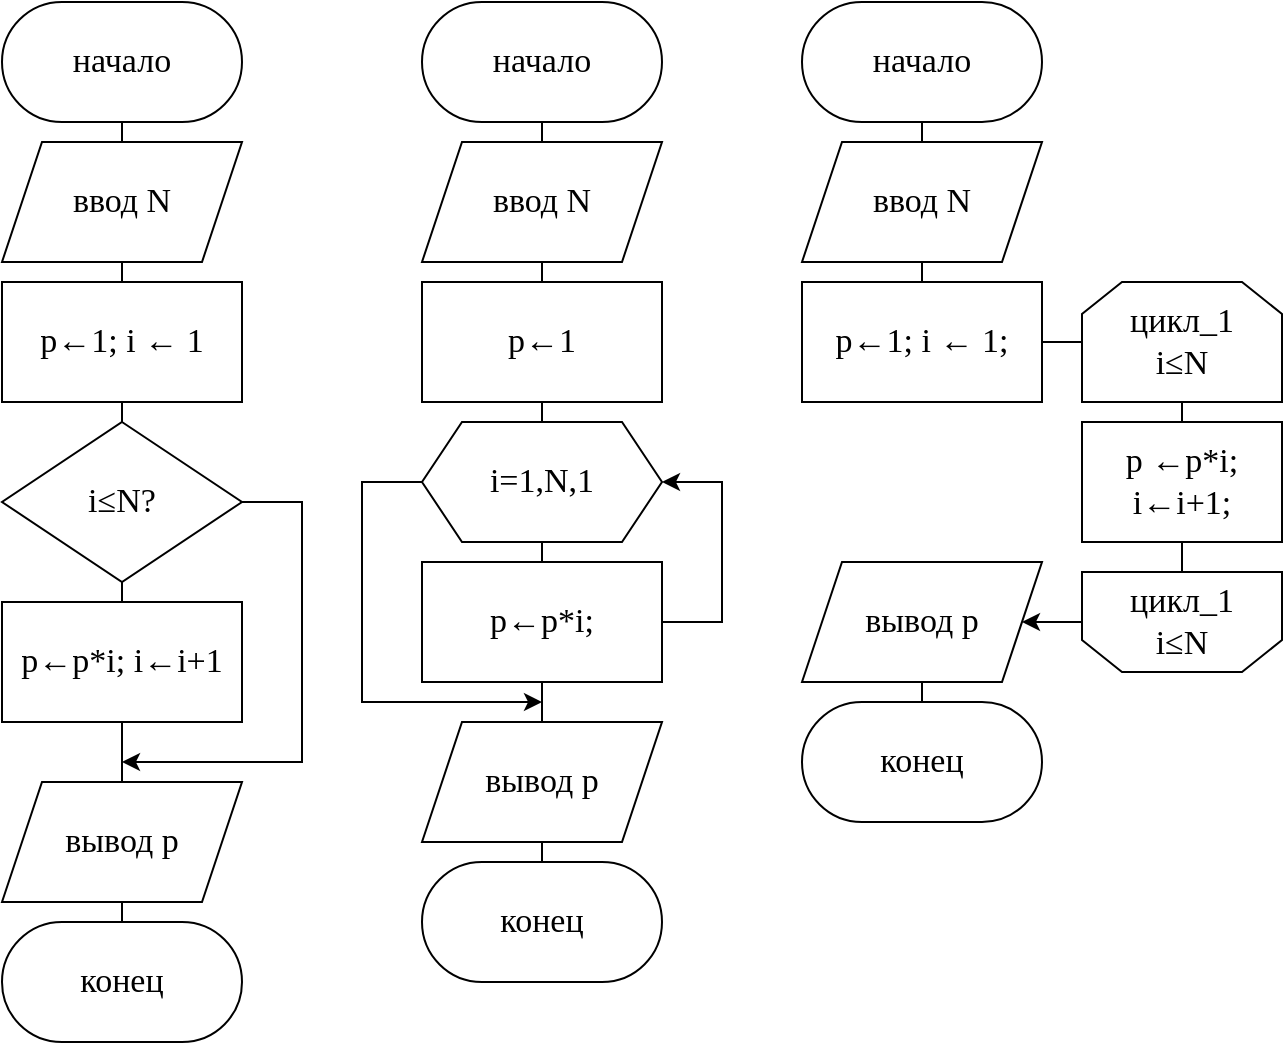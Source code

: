 <mxfile version="21.1.7" type="github">
  <diagram id="C5RBs43oDa-KdzZeNtuy" name="Page-1">
    <mxGraphModel dx="954" dy="533" grid="1" gridSize="10" guides="1" tooltips="1" connect="1" arrows="1" fold="1" page="1" pageScale="1" pageWidth="827" pageHeight="1169" math="0" shadow="0">
      <root>
        <mxCell id="WIyWlLk6GJQsqaUBKTNV-0" />
        <mxCell id="WIyWlLk6GJQsqaUBKTNV-1" parent="WIyWlLk6GJQsqaUBKTNV-0" />
        <mxCell id="HpGM14Y6S8SkIuO0l1AE-0" value="начало" style="rounded=1;whiteSpace=wrap;html=1;fontFamily=Times New Roman;fontSize=17;arcSize=50;" parent="WIyWlLk6GJQsqaUBKTNV-1" vertex="1">
          <mxGeometry x="40" y="20" width="120" height="60" as="geometry" />
        </mxCell>
        <mxCell id="HpGM14Y6S8SkIuO0l1AE-1" value="ввод N" style="shape=parallelogram;perimeter=parallelogramPerimeter;whiteSpace=wrap;html=1;fixedSize=1;fontFamily=Times New Roman;fontSize=17;" parent="WIyWlLk6GJQsqaUBKTNV-1" vertex="1">
          <mxGeometry x="40" y="90" width="120" height="60" as="geometry" />
        </mxCell>
        <mxCell id="HpGM14Y6S8SkIuO0l1AE-2" value="&lt;span style=&quot;font-size: 17px&quot; lang=&quot;EN-US&quot;&gt;p&lt;/span&gt;&lt;span style=&quot;font-size: 17px&quot;&gt;←1; &lt;/span&gt;&lt;span style=&quot;font-size: 17px&quot; lang=&quot;EN-US&quot;&gt;i&lt;/span&gt;&lt;span style=&quot;font-size: 17px&quot;&gt; ← 1&lt;/span&gt;" style="rounded=0;whiteSpace=wrap;html=1;fontFamily=Times New Roman;fontSize=17;" parent="WIyWlLk6GJQsqaUBKTNV-1" vertex="1">
          <mxGeometry x="40" y="160" width="120" height="60" as="geometry" />
        </mxCell>
        <mxCell id="HpGM14Y6S8SkIuO0l1AE-3" value="&lt;span style=&quot;font-size: 17px;&quot; lang=&quot;EN-US&quot;&gt;i&lt;/span&gt;&lt;span style=&quot;font-size: 17px;&quot;&gt;≤&lt;/span&gt;&lt;span style=&quot;font-size: 17px;&quot; lang=&quot;EN-US&quot;&gt;N&lt;/span&gt;?" style="rhombus;whiteSpace=wrap;html=1;fontFamily=Times New Roman;fontSize=17;" parent="WIyWlLk6GJQsqaUBKTNV-1" vertex="1">
          <mxGeometry x="40" y="230" width="120" height="80" as="geometry" />
        </mxCell>
        <mxCell id="HpGM14Y6S8SkIuO0l1AE-4" value="&lt;span style=&quot;font-size: 17px&quot; lang=&quot;EN-US&quot;&gt;p&lt;/span&gt;&lt;span style=&quot;font-size: 17px&quot;&gt;←&lt;/span&gt;&lt;span style=&quot;font-size: 17px&quot; lang=&quot;EN-US&quot;&gt;p&lt;/span&gt;&lt;span style=&quot;font-size: 17px&quot;&gt;*&lt;/span&gt;&lt;span style=&quot;font-size: 17px&quot; lang=&quot;EN-US&quot;&gt;i&lt;/span&gt;&lt;span style=&quot;font-size: 17px&quot;&gt;; &lt;/span&gt;&lt;span style=&quot;font-size: 17px&quot; lang=&quot;EN-US&quot;&gt;i&lt;/span&gt;&lt;span style=&quot;font-size: 17px&quot;&gt;←&lt;/span&gt;&lt;span style=&quot;font-size: 17px&quot; lang=&quot;EN-US&quot;&gt;i&lt;/span&gt;&lt;span style=&quot;font-size: 17px&quot;&gt;+1&lt;/span&gt;" style="rounded=0;whiteSpace=wrap;html=1;fontFamily=Times New Roman;fontSize=17;" parent="WIyWlLk6GJQsqaUBKTNV-1" vertex="1">
          <mxGeometry x="40" y="320" width="120" height="60" as="geometry" />
        </mxCell>
        <mxCell id="HpGM14Y6S8SkIuO0l1AE-5" value="конец" style="rounded=1;whiteSpace=wrap;html=1;fontFamily=Times New Roman;fontSize=17;arcSize=50;" parent="WIyWlLk6GJQsqaUBKTNV-1" vertex="1">
          <mxGeometry x="40" y="480" width="120" height="60" as="geometry" />
        </mxCell>
        <mxCell id="HpGM14Y6S8SkIuO0l1AE-6" value="&lt;span style=&quot;font-size: 17px;&quot;&gt;вывод &lt;/span&gt;&lt;span style=&quot;font-size: 17px;&quot; lang=&quot;EN-US&quot;&gt;p&lt;/span&gt;&lt;span style=&quot;font-size: 17px;&quot;&gt;&lt;/span&gt;" style="shape=parallelogram;perimeter=parallelogramPerimeter;whiteSpace=wrap;html=1;fixedSize=1;fontFamily=Times New Roman;fontSize=17;" parent="WIyWlLk6GJQsqaUBKTNV-1" vertex="1">
          <mxGeometry x="40" y="410" width="120" height="60" as="geometry" />
        </mxCell>
        <mxCell id="HpGM14Y6S8SkIuO0l1AE-8" value="" style="endArrow=none;html=1;entryX=0.5;entryY=1;entryDx=0;entryDy=0;fontFamily=Times New Roman;fontSize=17;" parent="WIyWlLk6GJQsqaUBKTNV-1" source="HpGM14Y6S8SkIuO0l1AE-1" target="HpGM14Y6S8SkIuO0l1AE-0" edge="1">
          <mxGeometry width="50" height="50" relative="1" as="geometry">
            <mxPoint x="240" y="140" as="sourcePoint" />
            <mxPoint x="290" y="90" as="targetPoint" />
          </mxGeometry>
        </mxCell>
        <mxCell id="HpGM14Y6S8SkIuO0l1AE-9" value="" style="endArrow=none;html=1;entryX=0.5;entryY=1;entryDx=0;entryDy=0;exitX=0.5;exitY=0;exitDx=0;exitDy=0;fontFamily=Times New Roman;fontSize=17;" parent="WIyWlLk6GJQsqaUBKTNV-1" source="HpGM14Y6S8SkIuO0l1AE-2" target="HpGM14Y6S8SkIuO0l1AE-1" edge="1">
          <mxGeometry width="50" height="50" relative="1" as="geometry">
            <mxPoint x="110" y="110" as="sourcePoint" />
            <mxPoint x="110" y="90" as="targetPoint" />
          </mxGeometry>
        </mxCell>
        <mxCell id="HpGM14Y6S8SkIuO0l1AE-10" value="" style="endArrow=none;html=1;exitX=0.5;exitY=0;exitDx=0;exitDy=0;entryX=0.5;entryY=1;entryDx=0;entryDy=0;fontFamily=Times New Roman;fontSize=17;" parent="WIyWlLk6GJQsqaUBKTNV-1" source="HpGM14Y6S8SkIuO0l1AE-3" target="HpGM14Y6S8SkIuO0l1AE-2" edge="1">
          <mxGeometry width="50" height="50" relative="1" as="geometry">
            <mxPoint x="120" y="120" as="sourcePoint" />
            <mxPoint x="100" y="240" as="targetPoint" />
          </mxGeometry>
        </mxCell>
        <mxCell id="HpGM14Y6S8SkIuO0l1AE-11" value="" style="endArrow=none;html=1;exitX=0.5;exitY=0;exitDx=0;exitDy=0;fontFamily=Times New Roman;fontSize=17;" parent="WIyWlLk6GJQsqaUBKTNV-1" source="HpGM14Y6S8SkIuO0l1AE-4" target="HpGM14Y6S8SkIuO0l1AE-3" edge="1">
          <mxGeometry width="50" height="50" relative="1" as="geometry">
            <mxPoint x="130" y="130" as="sourcePoint" />
            <mxPoint x="130" y="110" as="targetPoint" />
          </mxGeometry>
        </mxCell>
        <mxCell id="HpGM14Y6S8SkIuO0l1AE-12" value="" style="endArrow=none;html=1;fontFamily=Times New Roman;fontSize=17;" parent="WIyWlLk6GJQsqaUBKTNV-1" source="HpGM14Y6S8SkIuO0l1AE-6" target="HpGM14Y6S8SkIuO0l1AE-4" edge="1">
          <mxGeometry width="50" height="50" relative="1" as="geometry">
            <mxPoint x="140" y="140" as="sourcePoint" />
            <mxPoint x="140" y="120" as="targetPoint" />
          </mxGeometry>
        </mxCell>
        <mxCell id="HpGM14Y6S8SkIuO0l1AE-13" value="" style="endArrow=none;html=1;fontFamily=Times New Roman;fontSize=17;" parent="WIyWlLk6GJQsqaUBKTNV-1" source="HpGM14Y6S8SkIuO0l1AE-5" target="HpGM14Y6S8SkIuO0l1AE-6" edge="1">
          <mxGeometry width="50" height="50" relative="1" as="geometry">
            <mxPoint x="150" y="150" as="sourcePoint" />
            <mxPoint x="150" y="130" as="targetPoint" />
          </mxGeometry>
        </mxCell>
        <mxCell id="HpGM14Y6S8SkIuO0l1AE-14" value="" style="endArrow=classic;html=1;exitX=1;exitY=0.5;exitDx=0;exitDy=0;rounded=0;fontFamily=Times New Roman;fontSize=17;" parent="WIyWlLk6GJQsqaUBKTNV-1" source="HpGM14Y6S8SkIuO0l1AE-3" edge="1">
          <mxGeometry width="50" height="50" relative="1" as="geometry">
            <mxPoint x="240" y="290" as="sourcePoint" />
            <mxPoint x="100" y="400" as="targetPoint" />
            <Array as="points">
              <mxPoint x="190" y="270" />
              <mxPoint x="190" y="400" />
            </Array>
          </mxGeometry>
        </mxCell>
        <mxCell id="HpGM14Y6S8SkIuO0l1AE-15" value="начало" style="rounded=1;whiteSpace=wrap;html=1;fontFamily=Times New Roman;fontSize=17;arcSize=50;" parent="WIyWlLk6GJQsqaUBKTNV-1" vertex="1">
          <mxGeometry x="250" y="20" width="120" height="60" as="geometry" />
        </mxCell>
        <mxCell id="HpGM14Y6S8SkIuO0l1AE-16" value="ввод N" style="shape=parallelogram;perimeter=parallelogramPerimeter;whiteSpace=wrap;html=1;fixedSize=1;fontFamily=Times New Roman;fontSize=17;" parent="WIyWlLk6GJQsqaUBKTNV-1" vertex="1">
          <mxGeometry x="250" y="90" width="120" height="60" as="geometry" />
        </mxCell>
        <mxCell id="HpGM14Y6S8SkIuO0l1AE-17" value="&lt;span style=&quot;font-size: 17px&quot; lang=&quot;EN-US&quot;&gt;p&lt;/span&gt;&lt;span style=&quot;font-size: 17px&quot;&gt;←1&lt;/span&gt;&lt;span style=&quot;font-size: 17px&quot; lang=&quot;EN-US&quot;&gt;&lt;/span&gt;&lt;span style=&quot;font-size: 17px&quot;&gt;&lt;br&gt;&lt;/span&gt;" style="rounded=0;whiteSpace=wrap;html=1;fontFamily=Times New Roman;fontSize=17;" parent="WIyWlLk6GJQsqaUBKTNV-1" vertex="1">
          <mxGeometry x="250" y="160" width="120" height="60" as="geometry" />
        </mxCell>
        <mxCell id="HpGM14Y6S8SkIuO0l1AE-19" value="&lt;span style=&quot;font-size: 17px&quot; lang=&quot;EN-US&quot;&gt;p&lt;/span&gt;&lt;span style=&quot;font-size: 17px&quot;&gt;←&lt;/span&gt;&lt;span style=&quot;font-size: 17px&quot; lang=&quot;EN-US&quot;&gt;p&lt;/span&gt;&lt;span style=&quot;font-size: 17px&quot;&gt;*&lt;/span&gt;&lt;span style=&quot;font-size: 17px&quot; lang=&quot;EN-US&quot;&gt;i&lt;/span&gt;&lt;span style=&quot;font-size: 17px&quot;&gt;;&lt;/span&gt;&lt;span style=&quot;font-size: 17px&quot; lang=&quot;EN-US&quot;&gt;&lt;/span&gt;&lt;span style=&quot;font-size: 17px&quot;&gt;&lt;/span&gt;&lt;span style=&quot;font-size: 17px&quot; lang=&quot;EN-US&quot;&gt;&lt;/span&gt;" style="rounded=0;whiteSpace=wrap;html=1;fontFamily=Times New Roman;fontSize=17;" parent="WIyWlLk6GJQsqaUBKTNV-1" vertex="1">
          <mxGeometry x="250" y="300" width="120" height="60" as="geometry" />
        </mxCell>
        <mxCell id="HpGM14Y6S8SkIuO0l1AE-20" value="конец" style="rounded=1;whiteSpace=wrap;html=1;fontFamily=Times New Roman;fontSize=17;arcSize=50;" parent="WIyWlLk6GJQsqaUBKTNV-1" vertex="1">
          <mxGeometry x="250" y="450" width="120" height="60" as="geometry" />
        </mxCell>
        <mxCell id="HpGM14Y6S8SkIuO0l1AE-21" value="&lt;span style=&quot;font-size: 17px;&quot;&gt;вывод &lt;/span&gt;&lt;span style=&quot;font-size: 17px;&quot; lang=&quot;EN-US&quot;&gt;p&lt;/span&gt;&lt;span style=&quot;font-size: 17px;&quot;&gt;&lt;/span&gt;" style="shape=parallelogram;perimeter=parallelogramPerimeter;whiteSpace=wrap;html=1;fixedSize=1;fontFamily=Times New Roman;fontSize=17;" parent="WIyWlLk6GJQsqaUBKTNV-1" vertex="1">
          <mxGeometry x="250" y="380" width="120" height="60" as="geometry" />
        </mxCell>
        <mxCell id="HpGM14Y6S8SkIuO0l1AE-22" value="" style="endArrow=none;html=1;entryX=0.5;entryY=1;entryDx=0;entryDy=0;fontFamily=Times New Roman;fontSize=17;" parent="WIyWlLk6GJQsqaUBKTNV-1" source="HpGM14Y6S8SkIuO0l1AE-16" target="HpGM14Y6S8SkIuO0l1AE-15" edge="1">
          <mxGeometry width="50" height="50" relative="1" as="geometry">
            <mxPoint x="450" y="140" as="sourcePoint" />
            <mxPoint x="500" y="90" as="targetPoint" />
          </mxGeometry>
        </mxCell>
        <mxCell id="HpGM14Y6S8SkIuO0l1AE-23" value="" style="endArrow=none;html=1;entryX=0.5;entryY=1;entryDx=0;entryDy=0;exitX=0.5;exitY=0;exitDx=0;exitDy=0;fontFamily=Times New Roman;fontSize=17;" parent="WIyWlLk6GJQsqaUBKTNV-1" source="HpGM14Y6S8SkIuO0l1AE-17" target="HpGM14Y6S8SkIuO0l1AE-16" edge="1">
          <mxGeometry width="50" height="50" relative="1" as="geometry">
            <mxPoint x="320" y="110" as="sourcePoint" />
            <mxPoint x="320" y="90" as="targetPoint" />
          </mxGeometry>
        </mxCell>
        <mxCell id="HpGM14Y6S8SkIuO0l1AE-24" value="" style="endArrow=none;html=1;exitX=0.5;exitY=0;exitDx=0;exitDy=0;entryX=0.5;entryY=1;entryDx=0;entryDy=0;fontFamily=Times New Roman;fontSize=17;" parent="WIyWlLk6GJQsqaUBKTNV-1" target="HpGM14Y6S8SkIuO0l1AE-17" edge="1">
          <mxGeometry width="50" height="50" relative="1" as="geometry">
            <mxPoint x="310.0" y="230" as="sourcePoint" />
            <mxPoint x="310" y="240" as="targetPoint" />
          </mxGeometry>
        </mxCell>
        <mxCell id="HpGM14Y6S8SkIuO0l1AE-25" value="" style="endArrow=none;html=1;exitX=0.5;exitY=0;exitDx=0;exitDy=0;fontFamily=Times New Roman;fontSize=17;entryX=0.5;entryY=1;entryDx=0;entryDy=0;" parent="WIyWlLk6GJQsqaUBKTNV-1" source="HpGM14Y6S8SkIuO0l1AE-19" target="HpGM14Y6S8SkIuO0l1AE-29" edge="1">
          <mxGeometry width="50" height="50" relative="1" as="geometry">
            <mxPoint x="340" y="130" as="sourcePoint" />
            <mxPoint x="310.0" y="310" as="targetPoint" />
          </mxGeometry>
        </mxCell>
        <mxCell id="HpGM14Y6S8SkIuO0l1AE-26" value="" style="endArrow=none;html=1;fontFamily=Times New Roman;fontSize=17;" parent="WIyWlLk6GJQsqaUBKTNV-1" source="HpGM14Y6S8SkIuO0l1AE-21" target="HpGM14Y6S8SkIuO0l1AE-19" edge="1">
          <mxGeometry width="50" height="50" relative="1" as="geometry">
            <mxPoint x="350" y="140" as="sourcePoint" />
            <mxPoint x="350" y="120" as="targetPoint" />
          </mxGeometry>
        </mxCell>
        <mxCell id="HpGM14Y6S8SkIuO0l1AE-27" value="" style="endArrow=none;html=1;fontFamily=Times New Roman;fontSize=17;" parent="WIyWlLk6GJQsqaUBKTNV-1" source="HpGM14Y6S8SkIuO0l1AE-20" target="HpGM14Y6S8SkIuO0l1AE-21" edge="1">
          <mxGeometry width="50" height="50" relative="1" as="geometry">
            <mxPoint x="360" y="150" as="sourcePoint" />
            <mxPoint x="360" y="130" as="targetPoint" />
          </mxGeometry>
        </mxCell>
        <mxCell id="HpGM14Y6S8SkIuO0l1AE-28" value="" style="endArrow=classic;html=1;exitX=1;exitY=0.5;exitDx=0;exitDy=0;rounded=0;fontFamily=Times New Roman;fontSize=17;entryX=1;entryY=0.5;entryDx=0;entryDy=0;" parent="WIyWlLk6GJQsqaUBKTNV-1" source="HpGM14Y6S8SkIuO0l1AE-19" target="HpGM14Y6S8SkIuO0l1AE-29" edge="1">
          <mxGeometry width="50" height="50" relative="1" as="geometry">
            <mxPoint x="370.0" y="270" as="sourcePoint" />
            <mxPoint x="310" y="370" as="targetPoint" />
            <Array as="points">
              <mxPoint x="400" y="330" />
              <mxPoint x="400" y="260" />
            </Array>
          </mxGeometry>
        </mxCell>
        <mxCell id="HpGM14Y6S8SkIuO0l1AE-29" value="i=1,N,1" style="shape=hexagon;perimeter=hexagonPerimeter2;whiteSpace=wrap;html=1;fixedSize=1;fontFamily=Times New Roman;fontSize=17;" parent="WIyWlLk6GJQsqaUBKTNV-1" vertex="1">
          <mxGeometry x="250" y="230" width="120" height="60" as="geometry" />
        </mxCell>
        <mxCell id="HpGM14Y6S8SkIuO0l1AE-33" value="" style="endArrow=classic;html=1;fontFamily=Times New Roman;fontSize=17;exitX=0;exitY=0.5;exitDx=0;exitDy=0;rounded=0;" parent="WIyWlLk6GJQsqaUBKTNV-1" source="HpGM14Y6S8SkIuO0l1AE-29" edge="1">
          <mxGeometry width="50" height="50" relative="1" as="geometry">
            <mxPoint x="200" y="380" as="sourcePoint" />
            <mxPoint x="310" y="370" as="targetPoint" />
            <Array as="points">
              <mxPoint x="220" y="260" />
              <mxPoint x="220" y="370" />
            </Array>
          </mxGeometry>
        </mxCell>
        <mxCell id="HpGM14Y6S8SkIuO0l1AE-34" value="начало" style="rounded=1;whiteSpace=wrap;html=1;fontFamily=Times New Roman;fontSize=17;arcSize=50;" parent="WIyWlLk6GJQsqaUBKTNV-1" vertex="1">
          <mxGeometry x="440" y="20" width="120" height="60" as="geometry" />
        </mxCell>
        <mxCell id="HpGM14Y6S8SkIuO0l1AE-35" value="ввод N" style="shape=parallelogram;perimeter=parallelogramPerimeter;whiteSpace=wrap;html=1;fixedSize=1;fontFamily=Times New Roman;fontSize=17;" parent="WIyWlLk6GJQsqaUBKTNV-1" vertex="1">
          <mxGeometry x="440" y="90" width="120" height="60" as="geometry" />
        </mxCell>
        <mxCell id="HpGM14Y6S8SkIuO0l1AE-36" value="&lt;span style=&quot;font-size: 17px;&quot; lang=&quot;EN-US&quot;&gt;p&lt;/span&gt;&lt;span style=&quot;font-size: 17px;&quot;&gt;←1; &lt;/span&gt;&lt;span style=&quot;font-size: 17px;&quot; lang=&quot;EN-US&quot;&gt;i&lt;/span&gt;&lt;span style=&quot;font-size: 17px;&quot;&gt; ← 1;&lt;/span&gt;" style="rounded=0;whiteSpace=wrap;html=1;fontFamily=Times New Roman;fontSize=17;" parent="WIyWlLk6GJQsqaUBKTNV-1" vertex="1">
          <mxGeometry x="440" y="160" width="120" height="60" as="geometry" />
        </mxCell>
        <mxCell id="HpGM14Y6S8SkIuO0l1AE-38" value="&lt;span style=&quot;font-size: 17px;&quot; lang=&quot;EN-US&quot;&gt;p&lt;/span&gt;&lt;span style=&quot;font-size: 17px;&quot;&gt; ←&lt;/span&gt;&lt;span style=&quot;font-size: 17px;&quot; lang=&quot;EN-US&quot;&gt;p&lt;/span&gt;&lt;span style=&quot;font-size: 17px;&quot;&gt;*&lt;/span&gt;&lt;span style=&quot;font-size: 17px;&quot; lang=&quot;EN-US&quot;&gt;i&lt;/span&gt;&lt;span style=&quot;font-size: 17px;&quot;&gt;; &lt;/span&gt;&lt;span style=&quot;font-size: 17px;&quot; lang=&quot;EN-US&quot;&gt;i&lt;/span&gt;&lt;span style=&quot;font-size: 17px;&quot;&gt;←&lt;/span&gt;&lt;span style=&quot;font-size: 17px;&quot; lang=&quot;EN-US&quot;&gt;i&lt;/span&gt;&lt;span style=&quot;font-size: 17px;&quot;&gt;+1;&lt;/span&gt;" style="rounded=0;whiteSpace=wrap;html=1;fontFamily=Times New Roman;fontSize=17;" parent="WIyWlLk6GJQsqaUBKTNV-1" vertex="1">
          <mxGeometry x="580" y="230" width="100" height="60" as="geometry" />
        </mxCell>
        <mxCell id="HpGM14Y6S8SkIuO0l1AE-39" value="конец" style="rounded=1;whiteSpace=wrap;html=1;fontFamily=Times New Roman;fontSize=17;arcSize=50;" parent="WIyWlLk6GJQsqaUBKTNV-1" vertex="1">
          <mxGeometry x="440" y="370" width="120" height="60" as="geometry" />
        </mxCell>
        <mxCell id="HpGM14Y6S8SkIuO0l1AE-40" value="&lt;span style=&quot;font-size: 17px;&quot;&gt;вывод &lt;/span&gt;&lt;span style=&quot;font-size: 17px;&quot; lang=&quot;EN-US&quot;&gt;p&lt;/span&gt;&lt;span style=&quot;font-size: 17px;&quot;&gt;&lt;/span&gt;" style="shape=parallelogram;perimeter=parallelogramPerimeter;whiteSpace=wrap;html=1;fixedSize=1;fontFamily=Times New Roman;fontSize=17;" parent="WIyWlLk6GJQsqaUBKTNV-1" vertex="1">
          <mxGeometry x="440" y="300" width="120" height="60" as="geometry" />
        </mxCell>
        <mxCell id="HpGM14Y6S8SkIuO0l1AE-41" value="" style="endArrow=none;html=1;entryX=0.5;entryY=1;entryDx=0;entryDy=0;fontFamily=Times New Roman;fontSize=17;" parent="WIyWlLk6GJQsqaUBKTNV-1" source="HpGM14Y6S8SkIuO0l1AE-35" target="HpGM14Y6S8SkIuO0l1AE-34" edge="1">
          <mxGeometry width="50" height="50" relative="1" as="geometry">
            <mxPoint x="640" y="140" as="sourcePoint" />
            <mxPoint x="690" y="90" as="targetPoint" />
          </mxGeometry>
        </mxCell>
        <mxCell id="HpGM14Y6S8SkIuO0l1AE-42" value="" style="endArrow=none;html=1;entryX=0.5;entryY=1;entryDx=0;entryDy=0;exitX=0.5;exitY=0;exitDx=0;exitDy=0;fontFamily=Times New Roman;fontSize=17;" parent="WIyWlLk6GJQsqaUBKTNV-1" source="HpGM14Y6S8SkIuO0l1AE-36" target="HpGM14Y6S8SkIuO0l1AE-35" edge="1">
          <mxGeometry width="50" height="50" relative="1" as="geometry">
            <mxPoint x="510" y="110" as="sourcePoint" />
            <mxPoint x="510" y="90" as="targetPoint" />
          </mxGeometry>
        </mxCell>
        <mxCell id="HpGM14Y6S8SkIuO0l1AE-43" value="" style="endArrow=none;html=1;fontFamily=Times New Roman;fontSize=17;entryX=1;entryY=0.5;entryDx=0;entryDy=0;" parent="WIyWlLk6GJQsqaUBKTNV-1" target="HpGM14Y6S8SkIuO0l1AE-36" edge="1">
          <mxGeometry width="50" height="50" relative="1" as="geometry">
            <mxPoint x="598" y="190" as="sourcePoint" />
            <mxPoint x="560" y="270" as="targetPoint" />
          </mxGeometry>
        </mxCell>
        <mxCell id="HpGM14Y6S8SkIuO0l1AE-44" value="" style="endArrow=none;html=1;exitX=0.5;exitY=0;exitDx=0;exitDy=0;fontFamily=Times New Roman;fontSize=17;entryX=0.5;entryY=1;entryDx=0;entryDy=0;" parent="WIyWlLk6GJQsqaUBKTNV-1" source="HpGM14Y6S8SkIuO0l1AE-38" target="HpGM14Y6S8SkIuO0l1AE-48" edge="1">
          <mxGeometry width="50" height="50" relative="1" as="geometry">
            <mxPoint x="530" y="130" as="sourcePoint" />
            <mxPoint x="500.0" y="310" as="targetPoint" />
          </mxGeometry>
        </mxCell>
        <mxCell id="HpGM14Y6S8SkIuO0l1AE-46" value="" style="endArrow=none;html=1;fontFamily=Times New Roman;fontSize=17;" parent="WIyWlLk6GJQsqaUBKTNV-1" source="HpGM14Y6S8SkIuO0l1AE-39" target="HpGM14Y6S8SkIuO0l1AE-40" edge="1">
          <mxGeometry width="50" height="50" relative="1" as="geometry">
            <mxPoint x="550" y="150" as="sourcePoint" />
            <mxPoint x="550" y="130" as="targetPoint" />
          </mxGeometry>
        </mxCell>
        <mxCell id="HpGM14Y6S8SkIuO0l1AE-48" value="&lt;div&gt;цикл_1&lt;/div&gt;&lt;div&gt;&lt;span style=&quot;font-size: 17px&quot; lang=&quot;EN-US&quot;&gt;i&lt;/span&gt;&lt;span style=&quot;font-size: 17px&quot;&gt;≤&lt;/span&gt;&lt;span style=&quot;font-size: 17px&quot; lang=&quot;EN-US&quot;&gt;N&lt;/span&gt;&lt;/div&gt;" style="shape=loopLimit;whiteSpace=wrap;html=1;fontFamily=Times New Roman;fontSize=17;" parent="WIyWlLk6GJQsqaUBKTNV-1" vertex="1">
          <mxGeometry x="580" y="160" width="100" height="60" as="geometry" />
        </mxCell>
        <mxCell id="HpGM14Y6S8SkIuO0l1AE-49" value="&lt;div&gt;цикл_1&lt;/div&gt;&lt;div&gt;&lt;span style=&quot;font-size: 17px&quot; lang=&quot;EN-US&quot;&gt;i&lt;/span&gt;&lt;span style=&quot;font-size: 17px&quot;&gt;≤&lt;/span&gt;&lt;span style=&quot;font-size: 17px&quot; lang=&quot;EN-US&quot;&gt;N&lt;/span&gt;&lt;/div&gt;" style="shape=loopLimit;whiteSpace=wrap;html=1;fontFamily=Times New Roman;fontSize=17;direction=west;" parent="WIyWlLk6GJQsqaUBKTNV-1" vertex="1">
          <mxGeometry x="580" y="305" width="100" height="50" as="geometry" />
        </mxCell>
        <mxCell id="HpGM14Y6S8SkIuO0l1AE-50" value="" style="endArrow=none;html=1;fontFamily=Times New Roman;fontSize=17;entryX=0.5;entryY=1;entryDx=0;entryDy=0;" parent="WIyWlLk6GJQsqaUBKTNV-1" source="HpGM14Y6S8SkIuO0l1AE-49" target="HpGM14Y6S8SkIuO0l1AE-38" edge="1">
          <mxGeometry width="50" height="50" relative="1" as="geometry">
            <mxPoint x="700" y="330" as="sourcePoint" />
            <mxPoint x="750" y="280" as="targetPoint" />
          </mxGeometry>
        </mxCell>
        <mxCell id="HpGM14Y6S8SkIuO0l1AE-52" value="" style="endArrow=classic;html=1;fontFamily=Times New Roman;fontSize=17;exitX=1;exitY=0.5;exitDx=0;exitDy=0;" parent="WIyWlLk6GJQsqaUBKTNV-1" source="HpGM14Y6S8SkIuO0l1AE-49" target="HpGM14Y6S8SkIuO0l1AE-40" edge="1">
          <mxGeometry width="50" height="50" relative="1" as="geometry">
            <mxPoint x="610" y="440" as="sourcePoint" />
            <mxPoint x="660" y="390" as="targetPoint" />
          </mxGeometry>
        </mxCell>
      </root>
    </mxGraphModel>
  </diagram>
</mxfile>
